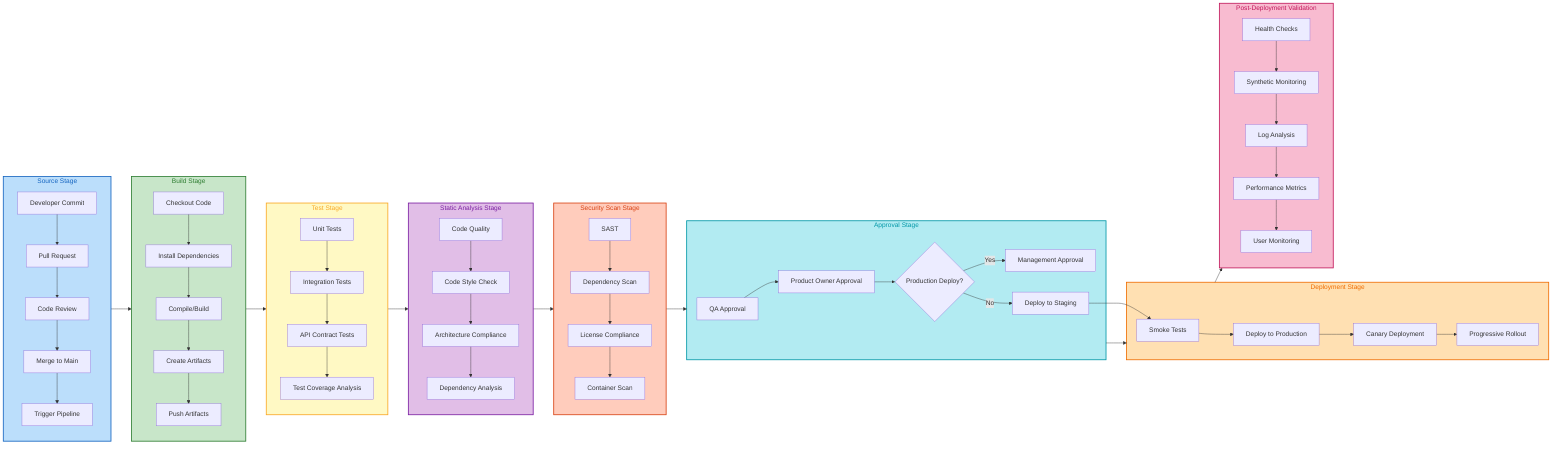 flowchart LR
    classDef sourceCls fill:#BBDEFB,stroke:#1565C0,color:#1565C0,stroke-width:2px
    classDef buildCls fill:#C8E6C9,stroke:#2E7D32,color:#2E7D32,stroke-width:2px
    classDef testCls fill:#FFF9C4,stroke:#F9A825,color:#F9A825,stroke-width:2px
    classDef staticCls fill:#E1BEE7,stroke:#7B1FA2,color:#7B1FA2,stroke-width:2px
    classDef securityCls fill:#FFCCBC,stroke:#D84315,color:#D84315,stroke-width:2px
    classDef approveCls fill:#B2EBF2,stroke:#0097A7,color:#0097A7,stroke-width:2px
    classDef deployCls fill:#FFE0B2,stroke:#EF6C00,color:#EF6C00,stroke-width:2px
    classDef validateCls fill:#F8BBD0,stroke:#C2185B,color:#C2185B,stroke-width:2px
    
    %% Source Stage
    subgraph Source["Source Stage"]
        A1[Developer Commit]
        A2[Pull Request]
        A3[Code Review]
        A4[Merge to Main]
        A5[Trigger Pipeline]
        
        A1 --> A2
        A2 --> A3
        A3 --> A4
        A4 --> A5
    end
    
    %% Build Stage
    subgraph Build["Build Stage"]
        B1[Checkout Code]
        B2[Install Dependencies]
        B3[Compile/Build]
        B4[Create Artifacts]
        B5[Push Artifacts]
        
        B1 --> B2
        B2 --> B3
        B3 --> B4
        B4 --> B5
    end
    
    %% Test Stage
    subgraph Test["Test Stage"]
        C1[Unit Tests]
        C2[Integration Tests]
        C3[API Contract Tests]
        C4[Test Coverage Analysis]
        
        C1 --> C2
        C2 --> C3
        C3 --> C4
    end
    
    %% Static Analysis Stage
    subgraph StaticAnalysis["Static Analysis Stage"]
        D1[Code Quality]
        D2[Code Style Check]
        D3[Architecture Compliance]
        D4[Dependency Analysis]
        
        D1 --> D2
        D2 --> D3
        D3 --> D4
    end
    
    %% Security Scan Stage
    subgraph SecurityScan["Security Scan Stage"]
        E1[SAST]
        E2[Dependency Scan]
        E3[License Compliance]
        E4[Container Scan]
        
        E1 --> E2
        E2 --> E3
        E3 --> E4
    end
    
    %% Approval Stage
    subgraph Approval["Approval Stage"]
        F1[QA Approval]
        F2[Product Owner Approval]
        F3{Production Deploy?}
        F4[Management Approval]
        
        F1 --> F2
        F2 --> F3
        F3 -->|Yes| F4
        F3 -->|No| G1
    end
    
    %% Deployment Stage
    subgraph Deploy["Deployment Stage"]
        G1[Deploy to Staging]
        G2[Smoke Tests]
        G3[Deploy to Production]
        G4[Canary Deployment]
        G5[Progressive Rollout]
        
        G1 --> G2
        G2 --> G3
        G3 --> G4
        G4 --> G5
    end
    
    %% Post-Deployment Validation
    subgraph PostDeploy["Post-Deployment Validation"]
        H1[Health Checks]
        H2[Synthetic Monitoring]
        H3[Log Analysis]
        H4[Performance Metrics]
        H5[User Monitoring]
        
        H1 --> H2
        H2 --> H3
        H3 --> H4
        H4 --> H5
    end
    
    %% Pipeline Flow
    Source --> Build
    Build --> Test
    Test --> StaticAnalysis
    StaticAnalysis --> SecurityScan
    SecurityScan --> Approval
    Approval --> Deploy
    Deploy --> PostDeploy
    
    %% Style Classes
    class Source sourceCls
    class Build buildCls
    class Test testCls
    class StaticAnalysis staticCls
    class SecurityScan securityCls
    class Approval approveCls
    class Deploy deployCls
    class PostDeploy validateCls